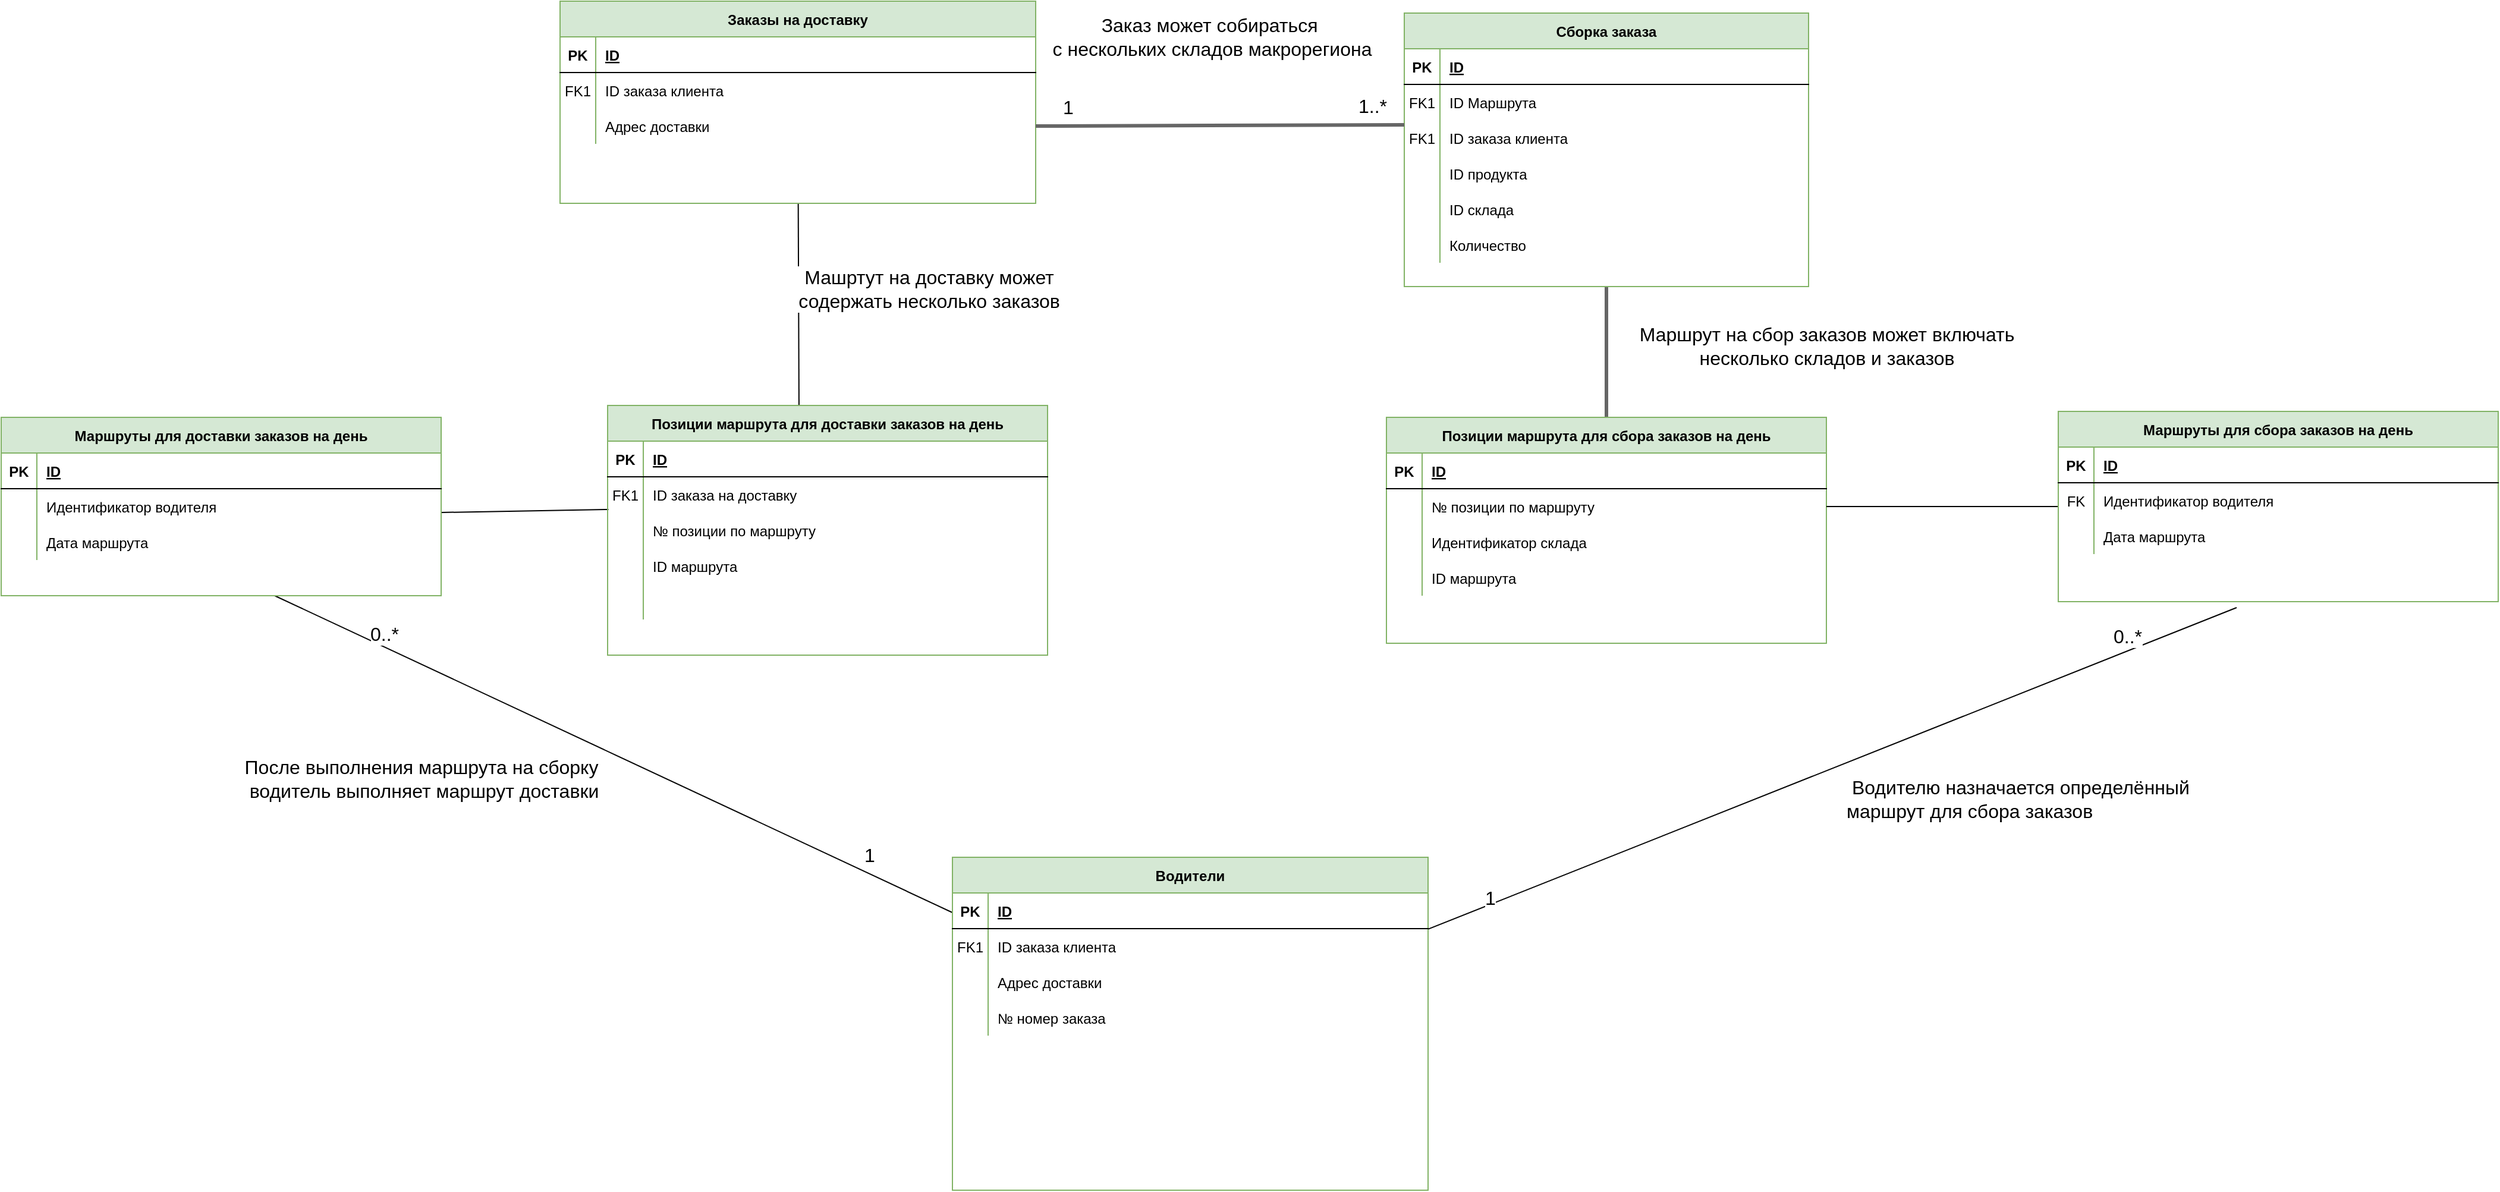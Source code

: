 <mxfile version="21.6.9" type="github">
  <diagram id="R2lEEEUBdFMjLlhIrx00" name="Page-1">
    <mxGraphModel dx="2284" dy="790" grid="1" gridSize="10" guides="1" tooltips="1" connect="1" arrows="1" fold="1" page="1" pageScale="1" pageWidth="850" pageHeight="1100" math="0" shadow="0" extFonts="Permanent Marker^https://fonts.googleapis.com/css?family=Permanent+Marker">
      <root>
        <mxCell id="0" />
        <mxCell id="1" parent="0" />
        <mxCell id="5yVTNfVvFSlUqT8LVMRZ-42" style="rounded=0;orthogonalLoop=1;jettySize=auto;html=1;entryX=0.435;entryY=0.003;entryDx=0;entryDy=0;entryPerimeter=0;endArrow=none;endFill=0;" parent="1" source="C-vyLk0tnHw3VtMMgP7b-2" target="sCP81X1mM4MJ4zBWRQJG-38" edge="1">
          <mxGeometry relative="1" as="geometry" />
        </mxCell>
        <mxCell id="5yVTNfVvFSlUqT8LVMRZ-75" value="Машртут на доставку может&lt;br style=&quot;font-size: 16px;&quot;&gt;&amp;nbsp;содержать несколько заказов&amp;nbsp;" style="edgeLabel;html=1;align=center;verticalAlign=middle;resizable=0;points=[];fontSize=16;" parent="5yVTNfVvFSlUqT8LVMRZ-42" vertex="1" connectable="0">
          <mxGeometry x="-0.19" y="3" relative="1" as="geometry">
            <mxPoint x="106" y="3" as="offset" />
          </mxGeometry>
        </mxCell>
        <mxCell id="C-vyLk0tnHw3VtMMgP7b-2" value="Заказы на доставку" style="shape=table;startSize=30;container=1;collapsible=1;childLayout=tableLayout;fixedRows=1;rowLines=0;fontStyle=1;align=center;resizeLast=1;fillColor=#d5e8d4;strokeColor=#82b366;" parent="1" vertex="1">
          <mxGeometry x="-20" y="40" width="400" height="170" as="geometry" />
        </mxCell>
        <mxCell id="C-vyLk0tnHw3VtMMgP7b-3" value="" style="shape=partialRectangle;collapsible=0;dropTarget=0;pointerEvents=0;fillColor=none;points=[[0,0.5],[1,0.5]];portConstraint=eastwest;top=0;left=0;right=0;bottom=1;" parent="C-vyLk0tnHw3VtMMgP7b-2" vertex="1">
          <mxGeometry y="30" width="400" height="30" as="geometry" />
        </mxCell>
        <mxCell id="C-vyLk0tnHw3VtMMgP7b-4" value="PK" style="shape=partialRectangle;overflow=hidden;connectable=0;fillColor=none;top=0;left=0;bottom=0;right=0;fontStyle=1;" parent="C-vyLk0tnHw3VtMMgP7b-3" vertex="1">
          <mxGeometry width="30" height="30" as="geometry">
            <mxRectangle width="30" height="30" as="alternateBounds" />
          </mxGeometry>
        </mxCell>
        <mxCell id="C-vyLk0tnHw3VtMMgP7b-5" value="ID" style="shape=partialRectangle;overflow=hidden;connectable=0;fillColor=none;top=0;left=0;bottom=0;right=0;align=left;spacingLeft=6;fontStyle=5;" parent="C-vyLk0tnHw3VtMMgP7b-3" vertex="1">
          <mxGeometry x="30" width="370" height="30" as="geometry">
            <mxRectangle width="370" height="30" as="alternateBounds" />
          </mxGeometry>
        </mxCell>
        <mxCell id="C-vyLk0tnHw3VtMMgP7b-6" value="" style="shape=partialRectangle;collapsible=0;dropTarget=0;pointerEvents=0;fillColor=none;points=[[0,0.5],[1,0.5]];portConstraint=eastwest;top=0;left=0;right=0;bottom=0;" parent="C-vyLk0tnHw3VtMMgP7b-2" vertex="1">
          <mxGeometry y="60" width="400" height="30" as="geometry" />
        </mxCell>
        <mxCell id="C-vyLk0tnHw3VtMMgP7b-7" value="FK1" style="shape=partialRectangle;overflow=hidden;connectable=0;fillColor=none;top=0;left=0;bottom=0;right=0;" parent="C-vyLk0tnHw3VtMMgP7b-6" vertex="1">
          <mxGeometry width="30" height="30" as="geometry">
            <mxRectangle width="30" height="30" as="alternateBounds" />
          </mxGeometry>
        </mxCell>
        <mxCell id="C-vyLk0tnHw3VtMMgP7b-8" value="ID заказа клиента" style="shape=partialRectangle;overflow=hidden;connectable=0;fillColor=none;top=0;left=0;bottom=0;right=0;align=left;spacingLeft=6;" parent="C-vyLk0tnHw3VtMMgP7b-6" vertex="1">
          <mxGeometry x="30" width="370" height="30" as="geometry">
            <mxRectangle width="370" height="30" as="alternateBounds" />
          </mxGeometry>
        </mxCell>
        <mxCell id="C-vyLk0tnHw3VtMMgP7b-9" value="" style="shape=partialRectangle;collapsible=0;dropTarget=0;pointerEvents=0;fillColor=none;points=[[0,0.5],[1,0.5]];portConstraint=eastwest;top=0;left=0;right=0;bottom=0;" parent="C-vyLk0tnHw3VtMMgP7b-2" vertex="1">
          <mxGeometry y="90" width="400" height="30" as="geometry" />
        </mxCell>
        <mxCell id="C-vyLk0tnHw3VtMMgP7b-10" value="" style="shape=partialRectangle;overflow=hidden;connectable=0;fillColor=none;top=0;left=0;bottom=0;right=0;" parent="C-vyLk0tnHw3VtMMgP7b-9" vertex="1">
          <mxGeometry width="30" height="30" as="geometry">
            <mxRectangle width="30" height="30" as="alternateBounds" />
          </mxGeometry>
        </mxCell>
        <mxCell id="C-vyLk0tnHw3VtMMgP7b-11" value="Адрес доставки" style="shape=partialRectangle;overflow=hidden;connectable=0;fillColor=none;top=0;left=0;bottom=0;right=0;align=left;spacingLeft=6;" parent="C-vyLk0tnHw3VtMMgP7b-9" vertex="1">
          <mxGeometry x="30" width="370" height="30" as="geometry">
            <mxRectangle width="370" height="30" as="alternateBounds" />
          </mxGeometry>
        </mxCell>
        <mxCell id="5yVTNfVvFSlUqT8LVMRZ-71" style="edgeStyle=orthogonalEdgeStyle;rounded=0;orthogonalLoop=1;jettySize=auto;html=1;entryX=0.5;entryY=0;entryDx=0;entryDy=0;endArrow=none;endFill=0;fillColor=#f5f5f5;strokeColor=#666666;strokeWidth=3;" parent="1" source="sCP81X1mM4MJ4zBWRQJG-4" target="sCP81X1mM4MJ4zBWRQJG-25" edge="1">
          <mxGeometry relative="1" as="geometry" />
        </mxCell>
        <mxCell id="5yVTNfVvFSlUqT8LVMRZ-76" value="Маршрут на сбор заказов может включать&lt;br style=&quot;font-size: 16px;&quot;&gt;&amp;nbsp;несколько складов и заказов&amp;nbsp;" style="edgeLabel;html=1;align=center;verticalAlign=middle;resizable=0;points=[];fontSize=16;" parent="5yVTNfVvFSlUqT8LVMRZ-71" vertex="1" connectable="0">
          <mxGeometry x="0.054" y="3" relative="1" as="geometry">
            <mxPoint x="182" y="-8" as="offset" />
          </mxGeometry>
        </mxCell>
        <mxCell id="sCP81X1mM4MJ4zBWRQJG-4" value="Сборка заказа" style="shape=table;startSize=30;container=1;collapsible=1;childLayout=tableLayout;fixedRows=1;rowLines=0;fontStyle=1;align=center;resizeLast=1;fillColor=#d5e8d4;strokeColor=#82b366;" parent="1" vertex="1">
          <mxGeometry x="690" y="50" width="340" height="230" as="geometry" />
        </mxCell>
        <mxCell id="sCP81X1mM4MJ4zBWRQJG-5" value="" style="shape=partialRectangle;collapsible=0;dropTarget=0;pointerEvents=0;fillColor=none;points=[[0,0.5],[1,0.5]];portConstraint=eastwest;top=0;left=0;right=0;bottom=1;" parent="sCP81X1mM4MJ4zBWRQJG-4" vertex="1">
          <mxGeometry y="30" width="340" height="30" as="geometry" />
        </mxCell>
        <mxCell id="sCP81X1mM4MJ4zBWRQJG-6" value="PK" style="shape=partialRectangle;overflow=hidden;connectable=0;fillColor=none;top=0;left=0;bottom=0;right=0;fontStyle=1;" parent="sCP81X1mM4MJ4zBWRQJG-5" vertex="1">
          <mxGeometry width="30" height="30" as="geometry">
            <mxRectangle width="30" height="30" as="alternateBounds" />
          </mxGeometry>
        </mxCell>
        <mxCell id="sCP81X1mM4MJ4zBWRQJG-7" value="ID" style="shape=partialRectangle;overflow=hidden;connectable=0;fillColor=none;top=0;left=0;bottom=0;right=0;align=left;spacingLeft=6;fontStyle=5;" parent="sCP81X1mM4MJ4zBWRQJG-5" vertex="1">
          <mxGeometry x="30" width="310" height="30" as="geometry">
            <mxRectangle width="310" height="30" as="alternateBounds" />
          </mxGeometry>
        </mxCell>
        <mxCell id="5yVTNfVvFSlUqT8LVMRZ-39" value="" style="shape=partialRectangle;collapsible=0;dropTarget=0;pointerEvents=0;fillColor=none;points=[[0,0.5],[1,0.5]];portConstraint=eastwest;top=0;left=0;right=0;bottom=0;" parent="sCP81X1mM4MJ4zBWRQJG-4" vertex="1">
          <mxGeometry y="60" width="340" height="30" as="geometry" />
        </mxCell>
        <mxCell id="5yVTNfVvFSlUqT8LVMRZ-40" value="FK1" style="shape=partialRectangle;overflow=hidden;connectable=0;fillColor=none;top=0;left=0;bottom=0;right=0;" parent="5yVTNfVvFSlUqT8LVMRZ-39" vertex="1">
          <mxGeometry width="30" height="30" as="geometry">
            <mxRectangle width="30" height="30" as="alternateBounds" />
          </mxGeometry>
        </mxCell>
        <mxCell id="5yVTNfVvFSlUqT8LVMRZ-41" value="ID Маршрута" style="shape=partialRectangle;overflow=hidden;connectable=0;fillColor=none;top=0;left=0;bottom=0;right=0;align=left;spacingLeft=6;" parent="5yVTNfVvFSlUqT8LVMRZ-39" vertex="1">
          <mxGeometry x="30" width="310" height="30" as="geometry">
            <mxRectangle width="310" height="30" as="alternateBounds" />
          </mxGeometry>
        </mxCell>
        <mxCell id="sCP81X1mM4MJ4zBWRQJG-8" value="" style="shape=partialRectangle;collapsible=0;dropTarget=0;pointerEvents=0;fillColor=none;points=[[0,0.5],[1,0.5]];portConstraint=eastwest;top=0;left=0;right=0;bottom=0;" parent="sCP81X1mM4MJ4zBWRQJG-4" vertex="1">
          <mxGeometry y="90" width="340" height="30" as="geometry" />
        </mxCell>
        <mxCell id="sCP81X1mM4MJ4zBWRQJG-9" value="FK1" style="shape=partialRectangle;overflow=hidden;connectable=0;fillColor=none;top=0;left=0;bottom=0;right=0;" parent="sCP81X1mM4MJ4zBWRQJG-8" vertex="1">
          <mxGeometry width="30" height="30" as="geometry">
            <mxRectangle width="30" height="30" as="alternateBounds" />
          </mxGeometry>
        </mxCell>
        <mxCell id="sCP81X1mM4MJ4zBWRQJG-10" value="ID заказа клиента" style="shape=partialRectangle;overflow=hidden;connectable=0;fillColor=none;top=0;left=0;bottom=0;right=0;align=left;spacingLeft=6;" parent="sCP81X1mM4MJ4zBWRQJG-8" vertex="1">
          <mxGeometry x="30" width="310" height="30" as="geometry">
            <mxRectangle width="310" height="30" as="alternateBounds" />
          </mxGeometry>
        </mxCell>
        <mxCell id="sCP81X1mM4MJ4zBWRQJG-11" value="" style="shape=partialRectangle;collapsible=0;dropTarget=0;pointerEvents=0;fillColor=none;points=[[0,0.5],[1,0.5]];portConstraint=eastwest;top=0;left=0;right=0;bottom=0;" parent="sCP81X1mM4MJ4zBWRQJG-4" vertex="1">
          <mxGeometry y="120" width="340" height="30" as="geometry" />
        </mxCell>
        <mxCell id="sCP81X1mM4MJ4zBWRQJG-12" value="" style="shape=partialRectangle;overflow=hidden;connectable=0;fillColor=none;top=0;left=0;bottom=0;right=0;" parent="sCP81X1mM4MJ4zBWRQJG-11" vertex="1">
          <mxGeometry width="30" height="30" as="geometry">
            <mxRectangle width="30" height="30" as="alternateBounds" />
          </mxGeometry>
        </mxCell>
        <mxCell id="sCP81X1mM4MJ4zBWRQJG-13" value="ID продукта" style="shape=partialRectangle;overflow=hidden;connectable=0;fillColor=none;top=0;left=0;bottom=0;right=0;align=left;spacingLeft=6;" parent="sCP81X1mM4MJ4zBWRQJG-11" vertex="1">
          <mxGeometry x="30" width="310" height="30" as="geometry">
            <mxRectangle width="310" height="30" as="alternateBounds" />
          </mxGeometry>
        </mxCell>
        <mxCell id="sCP81X1mM4MJ4zBWRQJG-14" value="" style="shape=partialRectangle;collapsible=0;dropTarget=0;pointerEvents=0;fillColor=none;points=[[0,0.5],[1,0.5]];portConstraint=eastwest;top=0;left=0;right=0;bottom=0;" parent="sCP81X1mM4MJ4zBWRQJG-4" vertex="1">
          <mxGeometry y="150" width="340" height="30" as="geometry" />
        </mxCell>
        <mxCell id="sCP81X1mM4MJ4zBWRQJG-15" value="" style="shape=partialRectangle;overflow=hidden;connectable=0;fillColor=none;top=0;left=0;bottom=0;right=0;" parent="sCP81X1mM4MJ4zBWRQJG-14" vertex="1">
          <mxGeometry width="30" height="30" as="geometry">
            <mxRectangle width="30" height="30" as="alternateBounds" />
          </mxGeometry>
        </mxCell>
        <mxCell id="sCP81X1mM4MJ4zBWRQJG-16" value="ID склада" style="shape=partialRectangle;overflow=hidden;connectable=0;fillColor=none;top=0;left=0;bottom=0;right=0;align=left;spacingLeft=6;" parent="sCP81X1mM4MJ4zBWRQJG-14" vertex="1">
          <mxGeometry x="30" width="310" height="30" as="geometry">
            <mxRectangle width="310" height="30" as="alternateBounds" />
          </mxGeometry>
        </mxCell>
        <mxCell id="sCP81X1mM4MJ4zBWRQJG-17" value="" style="shape=partialRectangle;collapsible=0;dropTarget=0;pointerEvents=0;fillColor=none;points=[[0,0.5],[1,0.5]];portConstraint=eastwest;top=0;left=0;right=0;bottom=0;" parent="sCP81X1mM4MJ4zBWRQJG-4" vertex="1">
          <mxGeometry y="180" width="340" height="30" as="geometry" />
        </mxCell>
        <mxCell id="sCP81X1mM4MJ4zBWRQJG-18" value="" style="shape=partialRectangle;overflow=hidden;connectable=0;fillColor=none;top=0;left=0;bottom=0;right=0;" parent="sCP81X1mM4MJ4zBWRQJG-17" vertex="1">
          <mxGeometry width="30" height="30" as="geometry">
            <mxRectangle width="30" height="30" as="alternateBounds" />
          </mxGeometry>
        </mxCell>
        <mxCell id="sCP81X1mM4MJ4zBWRQJG-19" value="Количество" style="shape=partialRectangle;overflow=hidden;connectable=0;fillColor=none;top=0;left=0;bottom=0;right=0;align=left;spacingLeft=6;" parent="sCP81X1mM4MJ4zBWRQJG-17" vertex="1">
          <mxGeometry x="30" width="310" height="30" as="geometry">
            <mxRectangle width="310" height="30" as="alternateBounds" />
          </mxGeometry>
        </mxCell>
        <mxCell id="sCP81X1mM4MJ4zBWRQJG-21" style="rounded=0;orthogonalLoop=1;jettySize=auto;html=1;endArrow=none;endFill=0;fillColor=#f5f5f5;strokeColor=#666666;strokeWidth=3;exitX=1;exitY=0.5;exitDx=0;exitDy=0;entryX=0;entryY=0.133;entryDx=0;entryDy=0;entryPerimeter=0;" parent="1" source="C-vyLk0tnHw3VtMMgP7b-9" target="sCP81X1mM4MJ4zBWRQJG-8" edge="1">
          <mxGeometry relative="1" as="geometry" />
        </mxCell>
        <mxCell id="sCP81X1mM4MJ4zBWRQJG-22" value="1..*" style="edgeLabel;html=1;align=center;verticalAlign=middle;resizable=0;points=[];fontSize=16;" parent="sCP81X1mM4MJ4zBWRQJG-21" vertex="1" connectable="0">
          <mxGeometry x="0.836" relative="1" as="geometry">
            <mxPoint x="-2" y="-16" as="offset" />
          </mxGeometry>
        </mxCell>
        <mxCell id="sCP81X1mM4MJ4zBWRQJG-23" value="1" style="edgeLabel;html=1;align=center;verticalAlign=middle;resizable=0;points=[];fontSize=16;" parent="sCP81X1mM4MJ4zBWRQJG-21" vertex="1" connectable="0">
          <mxGeometry x="-0.827" y="5" relative="1" as="geometry">
            <mxPoint y="-11" as="offset" />
          </mxGeometry>
        </mxCell>
        <mxCell id="sCP81X1mM4MJ4zBWRQJG-24" value="&lt;font style=&quot;font-size: 16px;&quot;&gt;Заказ может собираться&amp;nbsp;&lt;br&gt;с нескольких складов макрорегиона&lt;/font&gt;" style="edgeLabel;html=1;align=center;verticalAlign=middle;resizable=0;points=[];" parent="sCP81X1mM4MJ4zBWRQJG-21" vertex="1" connectable="0">
          <mxGeometry x="-0.045" y="5" relative="1" as="geometry">
            <mxPoint y="-70" as="offset" />
          </mxGeometry>
        </mxCell>
        <mxCell id="sCP81X1mM4MJ4zBWRQJG-25" value="Позиции маршрута для сбора заказов на день" style="shape=table;startSize=30;container=1;collapsible=1;childLayout=tableLayout;fixedRows=1;rowLines=0;fontStyle=1;align=center;resizeLast=1;fillColor=#d5e8d4;strokeColor=#82b366;" parent="1" vertex="1">
          <mxGeometry x="675" y="390" width="370" height="190" as="geometry" />
        </mxCell>
        <mxCell id="sCP81X1mM4MJ4zBWRQJG-26" value="" style="shape=partialRectangle;collapsible=0;dropTarget=0;pointerEvents=0;fillColor=none;points=[[0,0.5],[1,0.5]];portConstraint=eastwest;top=0;left=0;right=0;bottom=1;" parent="sCP81X1mM4MJ4zBWRQJG-25" vertex="1">
          <mxGeometry y="30" width="370" height="30" as="geometry" />
        </mxCell>
        <mxCell id="sCP81X1mM4MJ4zBWRQJG-27" value="PK" style="shape=partialRectangle;overflow=hidden;connectable=0;fillColor=none;top=0;left=0;bottom=0;right=0;fontStyle=1;" parent="sCP81X1mM4MJ4zBWRQJG-26" vertex="1">
          <mxGeometry width="30" height="30" as="geometry">
            <mxRectangle width="30" height="30" as="alternateBounds" />
          </mxGeometry>
        </mxCell>
        <mxCell id="sCP81X1mM4MJ4zBWRQJG-28" value="ID" style="shape=partialRectangle;overflow=hidden;connectable=0;fillColor=none;top=0;left=0;bottom=0;right=0;align=left;spacingLeft=6;fontStyle=5;" parent="sCP81X1mM4MJ4zBWRQJG-26" vertex="1">
          <mxGeometry x="30" width="340" height="30" as="geometry">
            <mxRectangle width="340" height="30" as="alternateBounds" />
          </mxGeometry>
        </mxCell>
        <mxCell id="5yVTNfVvFSlUqT8LVMRZ-65" value="" style="shape=partialRectangle;collapsible=0;dropTarget=0;pointerEvents=0;fillColor=none;points=[[0,0.5],[1,0.5]];portConstraint=eastwest;top=0;left=0;right=0;bottom=0;" parent="sCP81X1mM4MJ4zBWRQJG-25" vertex="1">
          <mxGeometry y="60" width="370" height="30" as="geometry" />
        </mxCell>
        <mxCell id="5yVTNfVvFSlUqT8LVMRZ-66" value="" style="shape=partialRectangle;overflow=hidden;connectable=0;fillColor=none;top=0;left=0;bottom=0;right=0;" parent="5yVTNfVvFSlUqT8LVMRZ-65" vertex="1">
          <mxGeometry width="30" height="30" as="geometry">
            <mxRectangle width="30" height="30" as="alternateBounds" />
          </mxGeometry>
        </mxCell>
        <mxCell id="5yVTNfVvFSlUqT8LVMRZ-67" value="№ позиции по маршруту" style="shape=partialRectangle;overflow=hidden;connectable=0;fillColor=none;top=0;left=0;bottom=0;right=0;align=left;spacingLeft=6;" parent="5yVTNfVvFSlUqT8LVMRZ-65" vertex="1">
          <mxGeometry x="30" width="340" height="30" as="geometry">
            <mxRectangle width="340" height="30" as="alternateBounds" />
          </mxGeometry>
        </mxCell>
        <mxCell id="5yVTNfVvFSlUqT8LVMRZ-68" value="" style="shape=partialRectangle;collapsible=0;dropTarget=0;pointerEvents=0;fillColor=none;points=[[0,0.5],[1,0.5]];portConstraint=eastwest;top=0;left=0;right=0;bottom=0;" parent="sCP81X1mM4MJ4zBWRQJG-25" vertex="1">
          <mxGeometry y="90" width="370" height="30" as="geometry" />
        </mxCell>
        <mxCell id="5yVTNfVvFSlUqT8LVMRZ-69" value="" style="shape=partialRectangle;overflow=hidden;connectable=0;fillColor=none;top=0;left=0;bottom=0;right=0;" parent="5yVTNfVvFSlUqT8LVMRZ-68" vertex="1">
          <mxGeometry width="30" height="30" as="geometry">
            <mxRectangle width="30" height="30" as="alternateBounds" />
          </mxGeometry>
        </mxCell>
        <mxCell id="5yVTNfVvFSlUqT8LVMRZ-70" value="Идентификатор склада" style="shape=partialRectangle;overflow=hidden;connectable=0;fillColor=none;top=0;left=0;bottom=0;right=0;align=left;spacingLeft=6;" parent="5yVTNfVvFSlUqT8LVMRZ-68" vertex="1">
          <mxGeometry x="30" width="340" height="30" as="geometry">
            <mxRectangle width="340" height="30" as="alternateBounds" />
          </mxGeometry>
        </mxCell>
        <mxCell id="5yVTNfVvFSlUqT8LVMRZ-80" value="" style="shape=partialRectangle;collapsible=0;dropTarget=0;pointerEvents=0;fillColor=none;points=[[0,0.5],[1,0.5]];portConstraint=eastwest;top=0;left=0;right=0;bottom=0;" parent="sCP81X1mM4MJ4zBWRQJG-25" vertex="1">
          <mxGeometry y="120" width="370" height="30" as="geometry" />
        </mxCell>
        <mxCell id="5yVTNfVvFSlUqT8LVMRZ-81" value="" style="shape=partialRectangle;overflow=hidden;connectable=0;fillColor=none;top=0;left=0;bottom=0;right=0;" parent="5yVTNfVvFSlUqT8LVMRZ-80" vertex="1">
          <mxGeometry width="30" height="30" as="geometry">
            <mxRectangle width="30" height="30" as="alternateBounds" />
          </mxGeometry>
        </mxCell>
        <mxCell id="5yVTNfVvFSlUqT8LVMRZ-82" value="ID маршрута" style="shape=partialRectangle;overflow=hidden;connectable=0;fillColor=none;top=0;left=0;bottom=0;right=0;align=left;spacingLeft=6;" parent="5yVTNfVvFSlUqT8LVMRZ-80" vertex="1">
          <mxGeometry x="30" width="340" height="30" as="geometry">
            <mxRectangle width="340" height="30" as="alternateBounds" />
          </mxGeometry>
        </mxCell>
        <mxCell id="7SXmxlx9GQ8WkcZCsXL9-17" style="rounded=0;orthogonalLoop=1;jettySize=auto;html=1;startArrow=none;startFill=0;endArrow=none;endFill=0;exitX=0.002;exitY=0.916;exitDx=0;exitDy=0;exitPerimeter=0;" edge="1" parent="1" source="sCP81X1mM4MJ4zBWRQJG-42">
          <mxGeometry relative="1" as="geometry">
            <mxPoint x="-120" y="470" as="targetPoint" />
          </mxGeometry>
        </mxCell>
        <mxCell id="sCP81X1mM4MJ4zBWRQJG-38" value="Позиции маршрута для доставки заказов на день" style="shape=table;startSize=30;container=1;collapsible=1;childLayout=tableLayout;fixedRows=1;rowLines=0;fontStyle=1;align=center;resizeLast=1;fillColor=#d5e8d4;strokeColor=#82b366;" parent="1" vertex="1">
          <mxGeometry x="20" y="380" width="370" height="210" as="geometry" />
        </mxCell>
        <mxCell id="sCP81X1mM4MJ4zBWRQJG-39" value="" style="shape=partialRectangle;collapsible=0;dropTarget=0;pointerEvents=0;fillColor=none;points=[[0,0.5],[1,0.5]];portConstraint=eastwest;top=0;left=0;right=0;bottom=1;" parent="sCP81X1mM4MJ4zBWRQJG-38" vertex="1">
          <mxGeometry y="30" width="370" height="30" as="geometry" />
        </mxCell>
        <mxCell id="sCP81X1mM4MJ4zBWRQJG-40" value="PK" style="shape=partialRectangle;overflow=hidden;connectable=0;fillColor=none;top=0;left=0;bottom=0;right=0;fontStyle=1;" parent="sCP81X1mM4MJ4zBWRQJG-39" vertex="1">
          <mxGeometry width="30" height="30" as="geometry">
            <mxRectangle width="30" height="30" as="alternateBounds" />
          </mxGeometry>
        </mxCell>
        <mxCell id="sCP81X1mM4MJ4zBWRQJG-41" value="ID" style="shape=partialRectangle;overflow=hidden;connectable=0;fillColor=none;top=0;left=0;bottom=0;right=0;align=left;spacingLeft=6;fontStyle=5;" parent="sCP81X1mM4MJ4zBWRQJG-39" vertex="1">
          <mxGeometry x="30" width="340" height="30" as="geometry">
            <mxRectangle width="340" height="30" as="alternateBounds" />
          </mxGeometry>
        </mxCell>
        <mxCell id="sCP81X1mM4MJ4zBWRQJG-42" value="" style="shape=partialRectangle;collapsible=0;dropTarget=0;pointerEvents=0;fillColor=none;points=[[0,0.5],[1,0.5]];portConstraint=eastwest;top=0;left=0;right=0;bottom=0;" parent="sCP81X1mM4MJ4zBWRQJG-38" vertex="1">
          <mxGeometry y="60" width="370" height="30" as="geometry" />
        </mxCell>
        <mxCell id="sCP81X1mM4MJ4zBWRQJG-43" value="FK1" style="shape=partialRectangle;overflow=hidden;connectable=0;fillColor=none;top=0;left=0;bottom=0;right=0;" parent="sCP81X1mM4MJ4zBWRQJG-42" vertex="1">
          <mxGeometry width="30" height="30" as="geometry">
            <mxRectangle width="30" height="30" as="alternateBounds" />
          </mxGeometry>
        </mxCell>
        <mxCell id="sCP81X1mM4MJ4zBWRQJG-44" value="ID заказа на доставку" style="shape=partialRectangle;overflow=hidden;connectable=0;fillColor=none;top=0;left=0;bottom=0;right=0;align=left;spacingLeft=6;" parent="sCP81X1mM4MJ4zBWRQJG-42" vertex="1">
          <mxGeometry x="30" width="340" height="30" as="geometry">
            <mxRectangle width="340" height="30" as="alternateBounds" />
          </mxGeometry>
        </mxCell>
        <mxCell id="sCP81X1mM4MJ4zBWRQJG-48" value="" style="shape=partialRectangle;collapsible=0;dropTarget=0;pointerEvents=0;fillColor=none;points=[[0,0.5],[1,0.5]];portConstraint=eastwest;top=0;left=0;right=0;bottom=0;" parent="sCP81X1mM4MJ4zBWRQJG-38" vertex="1">
          <mxGeometry y="90" width="370" height="30" as="geometry" />
        </mxCell>
        <mxCell id="sCP81X1mM4MJ4zBWRQJG-49" value="" style="shape=partialRectangle;overflow=hidden;connectable=0;fillColor=none;top=0;left=0;bottom=0;right=0;" parent="sCP81X1mM4MJ4zBWRQJG-48" vertex="1">
          <mxGeometry width="30" height="30" as="geometry">
            <mxRectangle width="30" height="30" as="alternateBounds" />
          </mxGeometry>
        </mxCell>
        <mxCell id="sCP81X1mM4MJ4zBWRQJG-50" value="№ позиции по маршруту" style="shape=partialRectangle;overflow=hidden;connectable=0;fillColor=none;top=0;left=0;bottom=0;right=0;align=left;spacingLeft=6;" parent="sCP81X1mM4MJ4zBWRQJG-48" vertex="1">
          <mxGeometry x="30" width="340" height="30" as="geometry">
            <mxRectangle width="340" height="30" as="alternateBounds" />
          </mxGeometry>
        </mxCell>
        <mxCell id="7SXmxlx9GQ8WkcZCsXL9-35" value="" style="shape=partialRectangle;collapsible=0;dropTarget=0;pointerEvents=0;fillColor=none;points=[[0,0.5],[1,0.5]];portConstraint=eastwest;top=0;left=0;right=0;bottom=0;" vertex="1" parent="sCP81X1mM4MJ4zBWRQJG-38">
          <mxGeometry y="120" width="370" height="30" as="geometry" />
        </mxCell>
        <mxCell id="7SXmxlx9GQ8WkcZCsXL9-36" value="" style="shape=partialRectangle;overflow=hidden;connectable=0;fillColor=none;top=0;left=0;bottom=0;right=0;" vertex="1" parent="7SXmxlx9GQ8WkcZCsXL9-35">
          <mxGeometry width="30" height="30" as="geometry">
            <mxRectangle width="30" height="30" as="alternateBounds" />
          </mxGeometry>
        </mxCell>
        <mxCell id="7SXmxlx9GQ8WkcZCsXL9-37" value="ID маршрута" style="shape=partialRectangle;overflow=hidden;connectable=0;fillColor=none;top=0;left=0;bottom=0;right=0;align=left;spacingLeft=6;" vertex="1" parent="7SXmxlx9GQ8WkcZCsXL9-35">
          <mxGeometry x="30" width="340" height="30" as="geometry">
            <mxRectangle width="340" height="30" as="alternateBounds" />
          </mxGeometry>
        </mxCell>
        <mxCell id="5yVTNfVvFSlUqT8LVMRZ-72" value="" style="shape=partialRectangle;collapsible=0;dropTarget=0;pointerEvents=0;fillColor=none;points=[[0,0.5],[1,0.5]];portConstraint=eastwest;top=0;left=0;right=0;bottom=0;" parent="sCP81X1mM4MJ4zBWRQJG-38" vertex="1">
          <mxGeometry y="150" width="370" height="30" as="geometry" />
        </mxCell>
        <mxCell id="5yVTNfVvFSlUqT8LVMRZ-73" value="" style="shape=partialRectangle;overflow=hidden;connectable=0;fillColor=none;top=0;left=0;bottom=0;right=0;" parent="5yVTNfVvFSlUqT8LVMRZ-72" vertex="1">
          <mxGeometry width="30" height="30" as="geometry">
            <mxRectangle width="30" height="30" as="alternateBounds" />
          </mxGeometry>
        </mxCell>
        <mxCell id="5yVTNfVvFSlUqT8LVMRZ-74" value="" style="shape=partialRectangle;overflow=hidden;connectable=0;fillColor=none;top=0;left=0;bottom=0;right=0;align=left;spacingLeft=6;" parent="5yVTNfVvFSlUqT8LVMRZ-72" vertex="1">
          <mxGeometry x="30" width="340" height="30" as="geometry">
            <mxRectangle width="340" height="30" as="alternateBounds" />
          </mxGeometry>
        </mxCell>
        <mxCell id="5yVTNfVvFSlUqT8LVMRZ-60" style="rounded=0;orthogonalLoop=1;jettySize=auto;html=1;endArrow=none;endFill=0;" parent="1" source="sCP81X1mM4MJ4zBWRQJG-51" edge="1">
          <mxGeometry relative="1" as="geometry">
            <mxPoint x="-260" y="540" as="targetPoint" />
          </mxGeometry>
        </mxCell>
        <mxCell id="5yVTNfVvFSlUqT8LVMRZ-83" value="&lt;font style=&quot;font-size: 16px;&quot;&gt;После выполнения маршрута на сборку&lt;br&gt;&amp;nbsp;водитель выполняет маршрут доставки&lt;/font&gt;" style="edgeLabel;html=1;align=center;verticalAlign=middle;resizable=0;points=[];" parent="5yVTNfVvFSlUqT8LVMRZ-60" vertex="1" connectable="0">
          <mxGeometry x="0.001" y="-3" relative="1" as="geometry">
            <mxPoint x="-163" y="23" as="offset" />
          </mxGeometry>
        </mxCell>
        <mxCell id="5yVTNfVvFSlUqT8LVMRZ-84" value="0..*" style="edgeLabel;html=1;align=center;verticalAlign=middle;resizable=0;points=[];fontSize=16;" parent="5yVTNfVvFSlUqT8LVMRZ-60" vertex="1" connectable="0">
          <mxGeometry x="0.775" y="2" relative="1" as="geometry">
            <mxPoint x="29" as="offset" />
          </mxGeometry>
        </mxCell>
        <mxCell id="5yVTNfVvFSlUqT8LVMRZ-85" value="1" style="edgeLabel;html=1;align=center;verticalAlign=middle;resizable=0;points=[];fontSize=16;" parent="5yVTNfVvFSlUqT8LVMRZ-60" vertex="1" connectable="0">
          <mxGeometry x="-0.696" relative="1" as="geometry">
            <mxPoint x="16" y="-8" as="offset" />
          </mxGeometry>
        </mxCell>
        <mxCell id="5yVTNfVvFSlUqT8LVMRZ-61" style="rounded=0;orthogonalLoop=1;jettySize=auto;html=1;endArrow=none;endFill=0;" parent="1" source="sCP81X1mM4MJ4zBWRQJG-51" edge="1">
          <mxGeometry relative="1" as="geometry">
            <mxPoint x="1390" y="550" as="targetPoint" />
          </mxGeometry>
        </mxCell>
        <mxCell id="5yVTNfVvFSlUqT8LVMRZ-77" value="&lt;font style=&quot;font-size: 16px;&quot;&gt;&amp;nbsp;Водителю назначается определённый &lt;br&gt;маршрут для сбора заказов&lt;/font&gt;" style="edgeLabel;html=1;align=left;verticalAlign=middle;resizable=0;points=[];" parent="5yVTNfVvFSlUqT8LVMRZ-61" vertex="1" connectable="0">
          <mxGeometry x="0.001" y="-3" relative="1" as="geometry">
            <mxPoint x="8" y="23" as="offset" />
          </mxGeometry>
        </mxCell>
        <mxCell id="5yVTNfVvFSlUqT8LVMRZ-78" value="1" style="edgeLabel;html=1;align=center;verticalAlign=middle;resizable=0;points=[];fontSize=16;" parent="5yVTNfVvFSlUqT8LVMRZ-61" vertex="1" connectable="0">
          <mxGeometry x="-0.796" y="-3" relative="1" as="geometry">
            <mxPoint x="-19" y="-2" as="offset" />
          </mxGeometry>
        </mxCell>
        <mxCell id="5yVTNfVvFSlUqT8LVMRZ-79" value="0..*" style="edgeLabel;html=1;align=center;verticalAlign=middle;resizable=0;points=[];fontSize=16;" parent="5yVTNfVvFSlUqT8LVMRZ-61" vertex="1" connectable="0">
          <mxGeometry x="0.833" y="-1" relative="1" as="geometry">
            <mxPoint x="-36" as="offset" />
          </mxGeometry>
        </mxCell>
        <mxCell id="sCP81X1mM4MJ4zBWRQJG-51" value="Водители" style="shape=table;startSize=30;container=1;collapsible=1;childLayout=tableLayout;fixedRows=1;rowLines=0;fontStyle=1;align=center;resizeLast=1;fillColor=#d5e8d4;strokeColor=#82b366;" parent="1" vertex="1">
          <mxGeometry x="310" y="760" width="400" height="280" as="geometry" />
        </mxCell>
        <mxCell id="sCP81X1mM4MJ4zBWRQJG-52" value="" style="shape=partialRectangle;collapsible=0;dropTarget=0;pointerEvents=0;fillColor=none;points=[[0,0.5],[1,0.5]];portConstraint=eastwest;top=0;left=0;right=0;bottom=1;" parent="sCP81X1mM4MJ4zBWRQJG-51" vertex="1">
          <mxGeometry y="30" width="400" height="30" as="geometry" />
        </mxCell>
        <mxCell id="sCP81X1mM4MJ4zBWRQJG-53" value="PK" style="shape=partialRectangle;overflow=hidden;connectable=0;fillColor=none;top=0;left=0;bottom=0;right=0;fontStyle=1;" parent="sCP81X1mM4MJ4zBWRQJG-52" vertex="1">
          <mxGeometry width="30" height="30" as="geometry">
            <mxRectangle width="30" height="30" as="alternateBounds" />
          </mxGeometry>
        </mxCell>
        <mxCell id="sCP81X1mM4MJ4zBWRQJG-54" value="ID" style="shape=partialRectangle;overflow=hidden;connectable=0;fillColor=none;top=0;left=0;bottom=0;right=0;align=left;spacingLeft=6;fontStyle=5;" parent="sCP81X1mM4MJ4zBWRQJG-52" vertex="1">
          <mxGeometry x="30" width="370" height="30" as="geometry">
            <mxRectangle width="370" height="30" as="alternateBounds" />
          </mxGeometry>
        </mxCell>
        <mxCell id="sCP81X1mM4MJ4zBWRQJG-55" value="" style="shape=partialRectangle;collapsible=0;dropTarget=0;pointerEvents=0;fillColor=none;points=[[0,0.5],[1,0.5]];portConstraint=eastwest;top=0;left=0;right=0;bottom=0;" parent="sCP81X1mM4MJ4zBWRQJG-51" vertex="1">
          <mxGeometry y="60" width="400" height="30" as="geometry" />
        </mxCell>
        <mxCell id="sCP81X1mM4MJ4zBWRQJG-56" value="FK1" style="shape=partialRectangle;overflow=hidden;connectable=0;fillColor=none;top=0;left=0;bottom=0;right=0;" parent="sCP81X1mM4MJ4zBWRQJG-55" vertex="1">
          <mxGeometry width="30" height="30" as="geometry">
            <mxRectangle width="30" height="30" as="alternateBounds" />
          </mxGeometry>
        </mxCell>
        <mxCell id="sCP81X1mM4MJ4zBWRQJG-57" value="ID заказа клиента" style="shape=partialRectangle;overflow=hidden;connectable=0;fillColor=none;top=0;left=0;bottom=0;right=0;align=left;spacingLeft=6;" parent="sCP81X1mM4MJ4zBWRQJG-55" vertex="1">
          <mxGeometry x="30" width="370" height="30" as="geometry">
            <mxRectangle width="370" height="30" as="alternateBounds" />
          </mxGeometry>
        </mxCell>
        <mxCell id="sCP81X1mM4MJ4zBWRQJG-58" value="" style="shape=partialRectangle;collapsible=0;dropTarget=0;pointerEvents=0;fillColor=none;points=[[0,0.5],[1,0.5]];portConstraint=eastwest;top=0;left=0;right=0;bottom=0;" parent="sCP81X1mM4MJ4zBWRQJG-51" vertex="1">
          <mxGeometry y="90" width="400" height="30" as="geometry" />
        </mxCell>
        <mxCell id="sCP81X1mM4MJ4zBWRQJG-59" value="" style="shape=partialRectangle;overflow=hidden;connectable=0;fillColor=none;top=0;left=0;bottom=0;right=0;" parent="sCP81X1mM4MJ4zBWRQJG-58" vertex="1">
          <mxGeometry width="30" height="30" as="geometry">
            <mxRectangle width="30" height="30" as="alternateBounds" />
          </mxGeometry>
        </mxCell>
        <mxCell id="sCP81X1mM4MJ4zBWRQJG-60" value="Адрес доставки" style="shape=partialRectangle;overflow=hidden;connectable=0;fillColor=none;top=0;left=0;bottom=0;right=0;align=left;spacingLeft=6;" parent="sCP81X1mM4MJ4zBWRQJG-58" vertex="1">
          <mxGeometry x="30" width="370" height="30" as="geometry">
            <mxRectangle width="370" height="30" as="alternateBounds" />
          </mxGeometry>
        </mxCell>
        <mxCell id="sCP81X1mM4MJ4zBWRQJG-61" value="" style="shape=partialRectangle;collapsible=0;dropTarget=0;pointerEvents=0;fillColor=none;points=[[0,0.5],[1,0.5]];portConstraint=eastwest;top=0;left=0;right=0;bottom=0;" parent="sCP81X1mM4MJ4zBWRQJG-51" vertex="1">
          <mxGeometry y="120" width="400" height="30" as="geometry" />
        </mxCell>
        <mxCell id="sCP81X1mM4MJ4zBWRQJG-62" value="" style="shape=partialRectangle;overflow=hidden;connectable=0;fillColor=none;top=0;left=0;bottom=0;right=0;" parent="sCP81X1mM4MJ4zBWRQJG-61" vertex="1">
          <mxGeometry width="30" height="30" as="geometry">
            <mxRectangle width="30" height="30" as="alternateBounds" />
          </mxGeometry>
        </mxCell>
        <mxCell id="sCP81X1mM4MJ4zBWRQJG-63" value="№ номер заказа" style="shape=partialRectangle;overflow=hidden;connectable=0;fillColor=none;top=0;left=0;bottom=0;right=0;align=left;spacingLeft=6;" parent="sCP81X1mM4MJ4zBWRQJG-61" vertex="1">
          <mxGeometry x="30" width="370" height="30" as="geometry">
            <mxRectangle width="370" height="30" as="alternateBounds" />
          </mxGeometry>
        </mxCell>
        <mxCell id="7SXmxlx9GQ8WkcZCsXL9-1" value="Маршруты для доставки заказов на день" style="shape=table;startSize=30;container=1;collapsible=1;childLayout=tableLayout;fixedRows=1;rowLines=0;fontStyle=1;align=center;resizeLast=1;fillColor=#d5e8d4;strokeColor=#82b366;" vertex="1" parent="1">
          <mxGeometry x="-490" y="390" width="370" height="150" as="geometry" />
        </mxCell>
        <mxCell id="7SXmxlx9GQ8WkcZCsXL9-2" value="" style="shape=partialRectangle;collapsible=0;dropTarget=0;pointerEvents=0;fillColor=none;points=[[0,0.5],[1,0.5]];portConstraint=eastwest;top=0;left=0;right=0;bottom=1;" vertex="1" parent="7SXmxlx9GQ8WkcZCsXL9-1">
          <mxGeometry y="30" width="370" height="30" as="geometry" />
        </mxCell>
        <mxCell id="7SXmxlx9GQ8WkcZCsXL9-3" value="PK" style="shape=partialRectangle;overflow=hidden;connectable=0;fillColor=none;top=0;left=0;bottom=0;right=0;fontStyle=1;" vertex="1" parent="7SXmxlx9GQ8WkcZCsXL9-2">
          <mxGeometry width="30" height="30" as="geometry">
            <mxRectangle width="30" height="30" as="alternateBounds" />
          </mxGeometry>
        </mxCell>
        <mxCell id="7SXmxlx9GQ8WkcZCsXL9-4" value="ID" style="shape=partialRectangle;overflow=hidden;connectable=0;fillColor=none;top=0;left=0;bottom=0;right=0;align=left;spacingLeft=6;fontStyle=5;" vertex="1" parent="7SXmxlx9GQ8WkcZCsXL9-2">
          <mxGeometry x="30" width="340" height="30" as="geometry">
            <mxRectangle width="340" height="30" as="alternateBounds" />
          </mxGeometry>
        </mxCell>
        <mxCell id="7SXmxlx9GQ8WkcZCsXL9-11" value="" style="shape=partialRectangle;collapsible=0;dropTarget=0;pointerEvents=0;fillColor=none;points=[[0,0.5],[1,0.5]];portConstraint=eastwest;top=0;left=0;right=0;bottom=0;" vertex="1" parent="7SXmxlx9GQ8WkcZCsXL9-1">
          <mxGeometry y="60" width="370" height="30" as="geometry" />
        </mxCell>
        <mxCell id="7SXmxlx9GQ8WkcZCsXL9-12" value="" style="shape=partialRectangle;overflow=hidden;connectable=0;fillColor=none;top=0;left=0;bottom=0;right=0;" vertex="1" parent="7SXmxlx9GQ8WkcZCsXL9-11">
          <mxGeometry width="30" height="30" as="geometry">
            <mxRectangle width="30" height="30" as="alternateBounds" />
          </mxGeometry>
        </mxCell>
        <mxCell id="7SXmxlx9GQ8WkcZCsXL9-13" value="Идентификатор водителя" style="shape=partialRectangle;overflow=hidden;connectable=0;fillColor=none;top=0;left=0;bottom=0;right=0;align=left;spacingLeft=6;" vertex="1" parent="7SXmxlx9GQ8WkcZCsXL9-11">
          <mxGeometry x="30" width="340" height="30" as="geometry">
            <mxRectangle width="340" height="30" as="alternateBounds" />
          </mxGeometry>
        </mxCell>
        <mxCell id="7SXmxlx9GQ8WkcZCsXL9-14" value="" style="shape=partialRectangle;collapsible=0;dropTarget=0;pointerEvents=0;fillColor=none;points=[[0,0.5],[1,0.5]];portConstraint=eastwest;top=0;left=0;right=0;bottom=0;" vertex="1" parent="7SXmxlx9GQ8WkcZCsXL9-1">
          <mxGeometry y="90" width="370" height="30" as="geometry" />
        </mxCell>
        <mxCell id="7SXmxlx9GQ8WkcZCsXL9-15" value="" style="shape=partialRectangle;overflow=hidden;connectable=0;fillColor=none;top=0;left=0;bottom=0;right=0;" vertex="1" parent="7SXmxlx9GQ8WkcZCsXL9-14">
          <mxGeometry width="30" height="30" as="geometry">
            <mxRectangle width="30" height="30" as="alternateBounds" />
          </mxGeometry>
        </mxCell>
        <mxCell id="7SXmxlx9GQ8WkcZCsXL9-16" value="Дата маршрута" style="shape=partialRectangle;overflow=hidden;connectable=0;fillColor=none;top=0;left=0;bottom=0;right=0;align=left;spacingLeft=6;" vertex="1" parent="7SXmxlx9GQ8WkcZCsXL9-14">
          <mxGeometry x="30" width="340" height="30" as="geometry">
            <mxRectangle width="340" height="30" as="alternateBounds" />
          </mxGeometry>
        </mxCell>
        <mxCell id="7SXmxlx9GQ8WkcZCsXL9-34" style="edgeStyle=orthogonalEdgeStyle;rounded=0;orthogonalLoop=1;jettySize=auto;html=1;entryX=1;entryY=0.5;entryDx=0;entryDy=0;endArrow=none;endFill=0;" edge="1" parent="1" source="7SXmxlx9GQ8WkcZCsXL9-18">
          <mxGeometry relative="1" as="geometry">
            <mxPoint x="1045" y="465.0" as="targetPoint" />
          </mxGeometry>
        </mxCell>
        <mxCell id="7SXmxlx9GQ8WkcZCsXL9-18" value="Маршруты для сбора заказов на день" style="shape=table;startSize=30;container=1;collapsible=1;childLayout=tableLayout;fixedRows=1;rowLines=0;fontStyle=1;align=center;resizeLast=1;fillColor=#d5e8d4;strokeColor=#82b366;" vertex="1" parent="1">
          <mxGeometry x="1240" y="385" width="370" height="160" as="geometry" />
        </mxCell>
        <mxCell id="7SXmxlx9GQ8WkcZCsXL9-19" value="" style="shape=partialRectangle;collapsible=0;dropTarget=0;pointerEvents=0;fillColor=none;points=[[0,0.5],[1,0.5]];portConstraint=eastwest;top=0;left=0;right=0;bottom=1;" vertex="1" parent="7SXmxlx9GQ8WkcZCsXL9-18">
          <mxGeometry y="30" width="370" height="30" as="geometry" />
        </mxCell>
        <mxCell id="7SXmxlx9GQ8WkcZCsXL9-20" value="PK" style="shape=partialRectangle;overflow=hidden;connectable=0;fillColor=none;top=0;left=0;bottom=0;right=0;fontStyle=1;" vertex="1" parent="7SXmxlx9GQ8WkcZCsXL9-19">
          <mxGeometry width="30" height="30" as="geometry">
            <mxRectangle width="30" height="30" as="alternateBounds" />
          </mxGeometry>
        </mxCell>
        <mxCell id="7SXmxlx9GQ8WkcZCsXL9-21" value="ID" style="shape=partialRectangle;overflow=hidden;connectable=0;fillColor=none;top=0;left=0;bottom=0;right=0;align=left;spacingLeft=6;fontStyle=5;" vertex="1" parent="7SXmxlx9GQ8WkcZCsXL9-19">
          <mxGeometry x="30" width="340" height="30" as="geometry">
            <mxRectangle width="340" height="30" as="alternateBounds" />
          </mxGeometry>
        </mxCell>
        <mxCell id="7SXmxlx9GQ8WkcZCsXL9-22" value="" style="shape=partialRectangle;collapsible=0;dropTarget=0;pointerEvents=0;fillColor=none;points=[[0,0.5],[1,0.5]];portConstraint=eastwest;top=0;left=0;right=0;bottom=0;" vertex="1" parent="7SXmxlx9GQ8WkcZCsXL9-18">
          <mxGeometry y="60" width="370" height="30" as="geometry" />
        </mxCell>
        <mxCell id="7SXmxlx9GQ8WkcZCsXL9-23" value="FK" style="shape=partialRectangle;overflow=hidden;connectable=0;fillColor=none;top=0;left=0;bottom=0;right=0;" vertex="1" parent="7SXmxlx9GQ8WkcZCsXL9-22">
          <mxGeometry width="30" height="30" as="geometry">
            <mxRectangle width="30" height="30" as="alternateBounds" />
          </mxGeometry>
        </mxCell>
        <mxCell id="7SXmxlx9GQ8WkcZCsXL9-24" value="Идентификатор водителя" style="shape=partialRectangle;overflow=hidden;connectable=0;fillColor=none;top=0;left=0;bottom=0;right=0;align=left;spacingLeft=6;" vertex="1" parent="7SXmxlx9GQ8WkcZCsXL9-22">
          <mxGeometry x="30" width="340" height="30" as="geometry">
            <mxRectangle width="340" height="30" as="alternateBounds" />
          </mxGeometry>
        </mxCell>
        <mxCell id="7SXmxlx9GQ8WkcZCsXL9-31" value="" style="shape=partialRectangle;collapsible=0;dropTarget=0;pointerEvents=0;fillColor=none;points=[[0,0.5],[1,0.5]];portConstraint=eastwest;top=0;left=0;right=0;bottom=0;" vertex="1" parent="7SXmxlx9GQ8WkcZCsXL9-18">
          <mxGeometry y="90" width="370" height="30" as="geometry" />
        </mxCell>
        <mxCell id="7SXmxlx9GQ8WkcZCsXL9-32" value="" style="shape=partialRectangle;overflow=hidden;connectable=0;fillColor=none;top=0;left=0;bottom=0;right=0;" vertex="1" parent="7SXmxlx9GQ8WkcZCsXL9-31">
          <mxGeometry width="30" height="30" as="geometry">
            <mxRectangle width="30" height="30" as="alternateBounds" />
          </mxGeometry>
        </mxCell>
        <mxCell id="7SXmxlx9GQ8WkcZCsXL9-33" value="Дата маршрута" style="shape=partialRectangle;overflow=hidden;connectable=0;fillColor=none;top=0;left=0;bottom=0;right=0;align=left;spacingLeft=6;" vertex="1" parent="7SXmxlx9GQ8WkcZCsXL9-31">
          <mxGeometry x="30" width="340" height="30" as="geometry">
            <mxRectangle width="340" height="30" as="alternateBounds" />
          </mxGeometry>
        </mxCell>
      </root>
    </mxGraphModel>
  </diagram>
</mxfile>

